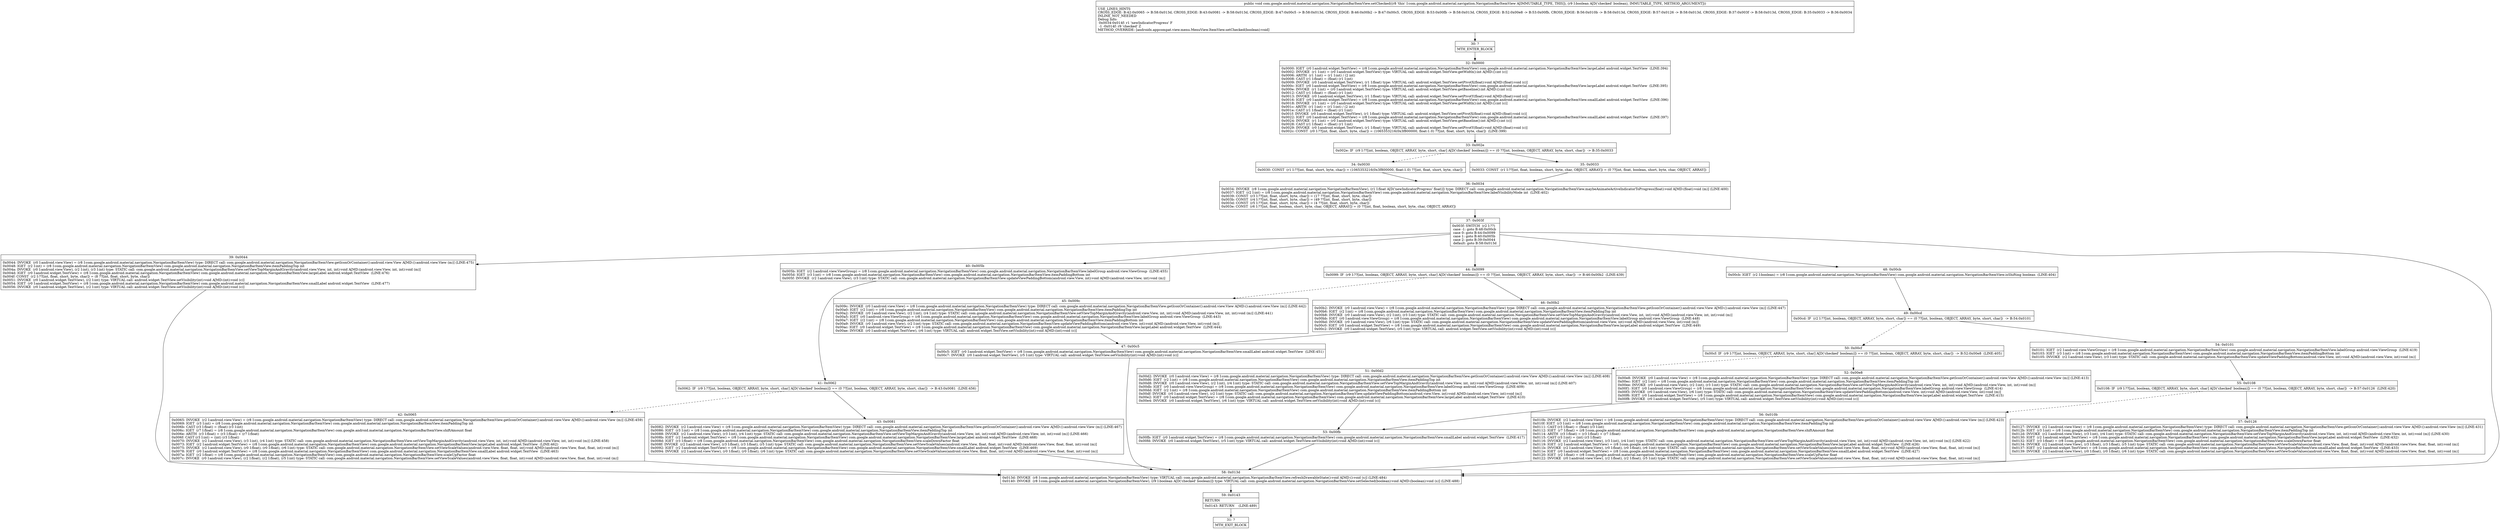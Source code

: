 digraph "CFG forcom.google.android.material.navigation.NavigationBarItemView.setChecked(Z)V" {
Node_30 [shape=record,label="{30\:\ ?|MTH_ENTER_BLOCK\l}"];
Node_32 [shape=record,label="{32\:\ 0x0000|0x0000: IGET  (r0 I:android.widget.TextView) = (r8 I:com.google.android.material.navigation.NavigationBarItemView) com.google.android.material.navigation.NavigationBarItemView.largeLabel android.widget.TextView  (LINE:394)\l0x0002: INVOKE  (r1 I:int) = (r0 I:android.widget.TextView) type: VIRTUAL call: android.widget.TextView.getWidth():int A[MD:():int (c)]\l0x0006: ARITH  (r1 I:int) = (r1 I:int) \/ (2 int) \l0x0008: CAST (r1 I:float) = (float) (r1 I:int) \l0x0009: INVOKE  (r0 I:android.widget.TextView), (r1 I:float) type: VIRTUAL call: android.widget.TextView.setPivotX(float):void A[MD:(float):void (c)]\l0x000c: IGET  (r0 I:android.widget.TextView) = (r8 I:com.google.android.material.navigation.NavigationBarItemView) com.google.android.material.navigation.NavigationBarItemView.largeLabel android.widget.TextView  (LINE:395)\l0x000e: INVOKE  (r1 I:int) = (r0 I:android.widget.TextView) type: VIRTUAL call: android.widget.TextView.getBaseline():int A[MD:():int (c)]\l0x0012: CAST (r1 I:float) = (float) (r1 I:int) \l0x0013: INVOKE  (r0 I:android.widget.TextView), (r1 I:float) type: VIRTUAL call: android.widget.TextView.setPivotY(float):void A[MD:(float):void (c)]\l0x0016: IGET  (r0 I:android.widget.TextView) = (r8 I:com.google.android.material.navigation.NavigationBarItemView) com.google.android.material.navigation.NavigationBarItemView.smallLabel android.widget.TextView  (LINE:396)\l0x0018: INVOKE  (r1 I:int) = (r0 I:android.widget.TextView) type: VIRTUAL call: android.widget.TextView.getWidth():int A[MD:():int (c)]\l0x001c: ARITH  (r1 I:int) = (r1 I:int) \/ (2 int) \l0x001e: CAST (r1 I:float) = (float) (r1 I:int) \l0x001f: INVOKE  (r0 I:android.widget.TextView), (r1 I:float) type: VIRTUAL call: android.widget.TextView.setPivotX(float):void A[MD:(float):void (c)]\l0x0022: IGET  (r0 I:android.widget.TextView) = (r8 I:com.google.android.material.navigation.NavigationBarItemView) com.google.android.material.navigation.NavigationBarItemView.smallLabel android.widget.TextView  (LINE:397)\l0x0024: INVOKE  (r1 I:int) = (r0 I:android.widget.TextView) type: VIRTUAL call: android.widget.TextView.getBaseline():int A[MD:():int (c)]\l0x0028: CAST (r1 I:float) = (float) (r1 I:int) \l0x0029: INVOKE  (r0 I:android.widget.TextView), (r1 I:float) type: VIRTUAL call: android.widget.TextView.setPivotY(float):void A[MD:(float):void (c)]\l0x002c: CONST  (r0 I:??[int, float, short, byte, char]) = (1065353216(0x3f800000, float:1.0) ??[int, float, short, byte, char])  (LINE:399)\l}"];
Node_33 [shape=record,label="{33\:\ 0x002e|0x002e: IF  (r9 I:??[int, boolean, OBJECT, ARRAY, byte, short, char] A[D('checked' boolean)]) == (0 ??[int, boolean, OBJECT, ARRAY, byte, short, char])  \-\> B:35:0x0033 \l}"];
Node_34 [shape=record,label="{34\:\ 0x0030|0x0030: CONST  (r1 I:??[int, float, short, byte, char]) = (1065353216(0x3f800000, float:1.0) ??[int, float, short, byte, char]) \l}"];
Node_36 [shape=record,label="{36\:\ 0x0034|0x0034: INVOKE  (r8 I:com.google.android.material.navigation.NavigationBarItemView), (r1 I:float A[D('newIndicatorProgress' float)]) type: DIRECT call: com.google.android.material.navigation.NavigationBarItemView.maybeAnimateActiveIndicatorToProgress(float):void A[MD:(float):void (m)] (LINE:400)\l0x0037: IGET  (r2 I:int) = (r8 I:com.google.android.material.navigation.NavigationBarItemView) com.google.android.material.navigation.NavigationBarItemView.labelVisibilityMode int  (LINE:402)\l0x0039: CONST  (r3 I:??[int, float, short, byte, char]) = (17 ??[int, float, short, byte, char]) \l0x003b: CONST  (r4 I:??[int, float, short, byte, char]) = (49 ??[int, float, short, byte, char]) \l0x003d: CONST  (r5 I:??[int, float, short, byte, char]) = (4 ??[int, float, short, byte, char]) \l0x003e: CONST  (r6 I:??[int, float, boolean, short, byte, char, OBJECT, ARRAY]) = (0 ??[int, float, boolean, short, byte, char, OBJECT, ARRAY]) \l}"];
Node_37 [shape=record,label="{37\:\ 0x003f|0x003f: SWITCH  (r2 I:??)\l case \-1: goto B:48:0x00cb\l case 0: goto B:44:0x0099\l case 1: goto B:40:0x005b\l case 2: goto B:39:0x0044\l default: goto B:58:0x013d \l}"];
Node_39 [shape=record,label="{39\:\ 0x0044|0x0044: INVOKE  (r0 I:android.view.View) = (r8 I:com.google.android.material.navigation.NavigationBarItemView) type: DIRECT call: com.google.android.material.navigation.NavigationBarItemView.getIconOrContainer():android.view.View A[MD:():android.view.View (m)] (LINE:475)\l0x0048: IGET  (r2 I:int) = (r8 I:com.google.android.material.navigation.NavigationBarItemView) com.google.android.material.navigation.NavigationBarItemView.itemPaddingTop int \l0x004a: INVOKE  (r0 I:android.view.View), (r2 I:int), (r3 I:int) type: STATIC call: com.google.android.material.navigation.NavigationBarItemView.setViewTopMarginAndGravity(android.view.View, int, int):void A[MD:(android.view.View, int, int):void (m)]\l0x004d: IGET  (r0 I:android.widget.TextView) = (r8 I:com.google.android.material.navigation.NavigationBarItemView) com.google.android.material.navigation.NavigationBarItemView.largeLabel android.widget.TextView  (LINE:476)\l0x004f: CONST  (r2 I:??[int, float, short, byte, char]) = (8 ??[int, float, short, byte, char]) \l0x0051: INVOKE  (r0 I:android.widget.TextView), (r2 I:int) type: VIRTUAL call: android.widget.TextView.setVisibility(int):void A[MD:(int):void (c)]\l0x0054: IGET  (r0 I:android.widget.TextView) = (r8 I:com.google.android.material.navigation.NavigationBarItemView) com.google.android.material.navigation.NavigationBarItemView.smallLabel android.widget.TextView  (LINE:477)\l0x0056: INVOKE  (r0 I:android.widget.TextView), (r2 I:int) type: VIRTUAL call: android.widget.TextView.setVisibility(int):void A[MD:(int):void (c)]\l}"];
Node_40 [shape=record,label="{40\:\ 0x005b|0x005b: IGET  (r2 I:android.view.ViewGroup) = (r8 I:com.google.android.material.navigation.NavigationBarItemView) com.google.android.material.navigation.NavigationBarItemView.labelGroup android.view.ViewGroup  (LINE:455)\l0x005d: IGET  (r3 I:int) = (r8 I:com.google.android.material.navigation.NavigationBarItemView) com.google.android.material.navigation.NavigationBarItemView.itemPaddingBottom int \l0x005f: INVOKE  (r2 I:android.view.View), (r3 I:int) type: STATIC call: com.google.android.material.navigation.NavigationBarItemView.updateViewPaddingBottom(android.view.View, int):void A[MD:(android.view.View, int):void (m)]\l}"];
Node_41 [shape=record,label="{41\:\ 0x0062|0x0062: IF  (r9 I:??[int, boolean, OBJECT, ARRAY, byte, short, char] A[D('checked' boolean)]) == (0 ??[int, boolean, OBJECT, ARRAY, byte, short, char])  \-\> B:43:0x0081  (LINE:456)\l}"];
Node_42 [shape=record,label="{42\:\ 0x0065|0x0065: INVOKE  (r2 I:android.view.View) = (r8 I:com.google.android.material.navigation.NavigationBarItemView) type: DIRECT call: com.google.android.material.navigation.NavigationBarItemView.getIconOrContainer():android.view.View A[MD:():android.view.View (m)] (LINE:459)\l0x0069: IGET  (r3 I:int) = (r8 I:com.google.android.material.navigation.NavigationBarItemView) com.google.android.material.navigation.NavigationBarItemView.itemPaddingTop int \l0x006b: CAST (r3 I:float) = (float) (r3 I:int) \l0x006c: IGET  (r7 I:float) = (r8 I:com.google.android.material.navigation.NavigationBarItemView) com.google.android.material.navigation.NavigationBarItemView.shiftAmount float \l0x006e: ARITH  (r3 I:float) = (r3 I:float) + (r7 I:float) \l0x006f: CAST (r3 I:int) = (int) (r3 I:float) \l0x0070: INVOKE  (r2 I:android.view.View), (r3 I:int), (r4 I:int) type: STATIC call: com.google.android.material.navigation.NavigationBarItemView.setViewTopMarginAndGravity(android.view.View, int, int):void A[MD:(android.view.View, int, int):void (m)] (LINE:458)\l0x0073: IGET  (r2 I:android.widget.TextView) = (r8 I:com.google.android.material.navigation.NavigationBarItemView) com.google.android.material.navigation.NavigationBarItemView.largeLabel android.widget.TextView  (LINE:462)\l0x0075: INVOKE  (r2 I:android.view.View), (r0 I:float), (r0 I:float), (r6 I:int) type: STATIC call: com.google.android.material.navigation.NavigationBarItemView.setViewScaleValues(android.view.View, float, float, int):void A[MD:(android.view.View, float, float, int):void (m)]\l0x0078: IGET  (r0 I:android.widget.TextView) = (r8 I:com.google.android.material.navigation.NavigationBarItemView) com.google.android.material.navigation.NavigationBarItemView.smallLabel android.widget.TextView  (LINE:463)\l0x007a: IGET  (r2 I:float) = (r8 I:com.google.android.material.navigation.NavigationBarItemView) com.google.android.material.navigation.NavigationBarItemView.scaleUpFactor float \l0x007c: INVOKE  (r0 I:android.view.View), (r2 I:float), (r2 I:float), (r5 I:int) type: STATIC call: com.google.android.material.navigation.NavigationBarItemView.setViewScaleValues(android.view.View, float, float, int):void A[MD:(android.view.View, float, float, int):void (m)]\l}"];
Node_43 [shape=record,label="{43\:\ 0x0081|0x0082: INVOKE  (r2 I:android.view.View) = (r8 I:com.google.android.material.navigation.NavigationBarItemView) type: DIRECT call: com.google.android.material.navigation.NavigationBarItemView.getIconOrContainer():android.view.View A[MD:():android.view.View (m)] (LINE:467)\l0x0086: IGET  (r3 I:int) = (r8 I:com.google.android.material.navigation.NavigationBarItemView) com.google.android.material.navigation.NavigationBarItemView.itemPaddingTop int \l0x0088: INVOKE  (r2 I:android.view.View), (r3 I:int), (r4 I:int) type: STATIC call: com.google.android.material.navigation.NavigationBarItemView.setViewTopMarginAndGravity(android.view.View, int, int):void A[MD:(android.view.View, int, int):void (m)] (LINE:466)\l0x008b: IGET  (r2 I:android.widget.TextView) = (r8 I:com.google.android.material.navigation.NavigationBarItemView) com.google.android.material.navigation.NavigationBarItemView.largeLabel android.widget.TextView  (LINE:468)\l0x008d: IGET  (r3 I:float) = (r8 I:com.google.android.material.navigation.NavigationBarItemView) com.google.android.material.navigation.NavigationBarItemView.scaleDownFactor float \l0x008f: INVOKE  (r2 I:android.view.View), (r3 I:float), (r3 I:float), (r5 I:int) type: STATIC call: com.google.android.material.navigation.NavigationBarItemView.setViewScaleValues(android.view.View, float, float, int):void A[MD:(android.view.View, float, float, int):void (m)]\l0x0092: IGET  (r2 I:android.widget.TextView) = (r8 I:com.google.android.material.navigation.NavigationBarItemView) com.google.android.material.navigation.NavigationBarItemView.smallLabel android.widget.TextView  (LINE:469)\l0x0094: INVOKE  (r2 I:android.view.View), (r0 I:float), (r0 I:float), (r6 I:int) type: STATIC call: com.google.android.material.navigation.NavigationBarItemView.setViewScaleValues(android.view.View, float, float, int):void A[MD:(android.view.View, float, float, int):void (m)]\l}"];
Node_44 [shape=record,label="{44\:\ 0x0099|0x0099: IF  (r9 I:??[int, boolean, OBJECT, ARRAY, byte, short, char] A[D('checked' boolean)]) == (0 ??[int, boolean, OBJECT, ARRAY, byte, short, char])  \-\> B:46:0x00b2  (LINE:439)\l}"];
Node_45 [shape=record,label="{45\:\ 0x009c|0x009c: INVOKE  (r0 I:android.view.View) = (r8 I:com.google.android.material.navigation.NavigationBarItemView) type: DIRECT call: com.google.android.material.navigation.NavigationBarItemView.getIconOrContainer():android.view.View A[MD:():android.view.View (m)] (LINE:442)\l0x00a0: IGET  (r2 I:int) = (r8 I:com.google.android.material.navigation.NavigationBarItemView) com.google.android.material.navigation.NavigationBarItemView.itemPaddingTop int \l0x00a2: INVOKE  (r0 I:android.view.View), (r2 I:int), (r4 I:int) type: STATIC call: com.google.android.material.navigation.NavigationBarItemView.setViewTopMarginAndGravity(android.view.View, int, int):void A[MD:(android.view.View, int, int):void (m)] (LINE:441)\l0x00a5: IGET  (r0 I:android.view.ViewGroup) = (r8 I:com.google.android.material.navigation.NavigationBarItemView) com.google.android.material.navigation.NavigationBarItemView.labelGroup android.view.ViewGroup  (LINE:443)\l0x00a7: IGET  (r2 I:int) = (r8 I:com.google.android.material.navigation.NavigationBarItemView) com.google.android.material.navigation.NavigationBarItemView.itemPaddingBottom int \l0x00a9: INVOKE  (r0 I:android.view.View), (r2 I:int) type: STATIC call: com.google.android.material.navigation.NavigationBarItemView.updateViewPaddingBottom(android.view.View, int):void A[MD:(android.view.View, int):void (m)]\l0x00ac: IGET  (r0 I:android.widget.TextView) = (r8 I:com.google.android.material.navigation.NavigationBarItemView) com.google.android.material.navigation.NavigationBarItemView.largeLabel android.widget.TextView  (LINE:444)\l0x00ae: INVOKE  (r0 I:android.widget.TextView), (r6 I:int) type: VIRTUAL call: android.widget.TextView.setVisibility(int):void A[MD:(int):void (c)]\l}"];
Node_47 [shape=record,label="{47\:\ 0x00c5|0x00c5: IGET  (r0 I:android.widget.TextView) = (r8 I:com.google.android.material.navigation.NavigationBarItemView) com.google.android.material.navigation.NavigationBarItemView.smallLabel android.widget.TextView  (LINE:451)\l0x00c7: INVOKE  (r0 I:android.widget.TextView), (r5 I:int) type: VIRTUAL call: android.widget.TextView.setVisibility(int):void A[MD:(int):void (c)]\l}"];
Node_46 [shape=record,label="{46\:\ 0x00b2|0x00b2: INVOKE  (r0 I:android.view.View) = (r8 I:com.google.android.material.navigation.NavigationBarItemView) type: DIRECT call: com.google.android.material.navigation.NavigationBarItemView.getIconOrContainer():android.view.View A[MD:():android.view.View (m)] (LINE:447)\l0x00b6: IGET  (r2 I:int) = (r8 I:com.google.android.material.navigation.NavigationBarItemView) com.google.android.material.navigation.NavigationBarItemView.itemPaddingTop int \l0x00b8: INVOKE  (r0 I:android.view.View), (r2 I:int), (r3 I:int) type: STATIC call: com.google.android.material.navigation.NavigationBarItemView.setViewTopMarginAndGravity(android.view.View, int, int):void A[MD:(android.view.View, int, int):void (m)]\l0x00bb: IGET  (r0 I:android.view.ViewGroup) = (r8 I:com.google.android.material.navigation.NavigationBarItemView) com.google.android.material.navigation.NavigationBarItemView.labelGroup android.view.ViewGroup  (LINE:448)\l0x00bd: INVOKE  (r0 I:android.view.View), (r6 I:int) type: STATIC call: com.google.android.material.navigation.NavigationBarItemView.updateViewPaddingBottom(android.view.View, int):void A[MD:(android.view.View, int):void (m)]\l0x00c0: IGET  (r0 I:android.widget.TextView) = (r8 I:com.google.android.material.navigation.NavigationBarItemView) com.google.android.material.navigation.NavigationBarItemView.largeLabel android.widget.TextView  (LINE:449)\l0x00c2: INVOKE  (r0 I:android.widget.TextView), (r5 I:int) type: VIRTUAL call: android.widget.TextView.setVisibility(int):void A[MD:(int):void (c)]\l}"];
Node_48 [shape=record,label="{48\:\ 0x00cb|0x00cb: IGET  (r2 I:boolean) = (r8 I:com.google.android.material.navigation.NavigationBarItemView) com.google.android.material.navigation.NavigationBarItemView.isShifting boolean  (LINE:404)\l}"];
Node_49 [shape=record,label="{49\:\ 0x00cd|0x00cd: IF  (r2 I:??[int, boolean, OBJECT, ARRAY, byte, short, char]) == (0 ??[int, boolean, OBJECT, ARRAY, byte, short, char])  \-\> B:54:0x0101 \l}"];
Node_50 [shape=record,label="{50\:\ 0x00cf|0x00cf: IF  (r9 I:??[int, boolean, OBJECT, ARRAY, byte, short, char] A[D('checked' boolean)]) == (0 ??[int, boolean, OBJECT, ARRAY, byte, short, char])  \-\> B:52:0x00e8  (LINE:405)\l}"];
Node_51 [shape=record,label="{51\:\ 0x00d2|0x00d2: INVOKE  (r0 I:android.view.View) = (r8 I:com.google.android.material.navigation.NavigationBarItemView) type: DIRECT call: com.google.android.material.navigation.NavigationBarItemView.getIconOrContainer():android.view.View A[MD:():android.view.View (m)] (LINE:408)\l0x00d6: IGET  (r2 I:int) = (r8 I:com.google.android.material.navigation.NavigationBarItemView) com.google.android.material.navigation.NavigationBarItemView.itemPaddingTop int \l0x00d8: INVOKE  (r0 I:android.view.View), (r2 I:int), (r4 I:int) type: STATIC call: com.google.android.material.navigation.NavigationBarItemView.setViewTopMarginAndGravity(android.view.View, int, int):void A[MD:(android.view.View, int, int):void (m)] (LINE:407)\l0x00db: IGET  (r0 I:android.view.ViewGroup) = (r8 I:com.google.android.material.navigation.NavigationBarItemView) com.google.android.material.navigation.NavigationBarItemView.labelGroup android.view.ViewGroup  (LINE:409)\l0x00dd: IGET  (r2 I:int) = (r8 I:com.google.android.material.navigation.NavigationBarItemView) com.google.android.material.navigation.NavigationBarItemView.itemPaddingBottom int \l0x00df: INVOKE  (r0 I:android.view.View), (r2 I:int) type: STATIC call: com.google.android.material.navigation.NavigationBarItemView.updateViewPaddingBottom(android.view.View, int):void A[MD:(android.view.View, int):void (m)]\l0x00e2: IGET  (r0 I:android.widget.TextView) = (r8 I:com.google.android.material.navigation.NavigationBarItemView) com.google.android.material.navigation.NavigationBarItemView.largeLabel android.widget.TextView  (LINE:410)\l0x00e4: INVOKE  (r0 I:android.widget.TextView), (r6 I:int) type: VIRTUAL call: android.widget.TextView.setVisibility(int):void A[MD:(int):void (c)]\l}"];
Node_53 [shape=record,label="{53\:\ 0x00fb|0x00fb: IGET  (r0 I:android.widget.TextView) = (r8 I:com.google.android.material.navigation.NavigationBarItemView) com.google.android.material.navigation.NavigationBarItemView.smallLabel android.widget.TextView  (LINE:417)\l0x00fd: INVOKE  (r0 I:android.widget.TextView), (r5 I:int) type: VIRTUAL call: android.widget.TextView.setVisibility(int):void A[MD:(int):void (c)]\l}"];
Node_52 [shape=record,label="{52\:\ 0x00e8|0x00e8: INVOKE  (r0 I:android.view.View) = (r8 I:com.google.android.material.navigation.NavigationBarItemView) type: DIRECT call: com.google.android.material.navigation.NavigationBarItemView.getIconOrContainer():android.view.View A[MD:():android.view.View (m)] (LINE:413)\l0x00ec: IGET  (r2 I:int) = (r8 I:com.google.android.material.navigation.NavigationBarItemView) com.google.android.material.navigation.NavigationBarItemView.itemPaddingTop int \l0x00ee: INVOKE  (r0 I:android.view.View), (r2 I:int), (r3 I:int) type: STATIC call: com.google.android.material.navigation.NavigationBarItemView.setViewTopMarginAndGravity(android.view.View, int, int):void A[MD:(android.view.View, int, int):void (m)]\l0x00f1: IGET  (r0 I:android.view.ViewGroup) = (r8 I:com.google.android.material.navigation.NavigationBarItemView) com.google.android.material.navigation.NavigationBarItemView.labelGroup android.view.ViewGroup  (LINE:414)\l0x00f3: INVOKE  (r0 I:android.view.View), (r6 I:int) type: STATIC call: com.google.android.material.navigation.NavigationBarItemView.updateViewPaddingBottom(android.view.View, int):void A[MD:(android.view.View, int):void (m)]\l0x00f6: IGET  (r0 I:android.widget.TextView) = (r8 I:com.google.android.material.navigation.NavigationBarItemView) com.google.android.material.navigation.NavigationBarItemView.largeLabel android.widget.TextView  (LINE:415)\l0x00f8: INVOKE  (r0 I:android.widget.TextView), (r5 I:int) type: VIRTUAL call: android.widget.TextView.setVisibility(int):void A[MD:(int):void (c)]\l}"];
Node_54 [shape=record,label="{54\:\ 0x0101|0x0101: IGET  (r2 I:android.view.ViewGroup) = (r8 I:com.google.android.material.navigation.NavigationBarItemView) com.google.android.material.navigation.NavigationBarItemView.labelGroup android.view.ViewGroup  (LINE:419)\l0x0103: IGET  (r3 I:int) = (r8 I:com.google.android.material.navigation.NavigationBarItemView) com.google.android.material.navigation.NavigationBarItemView.itemPaddingBottom int \l0x0105: INVOKE  (r2 I:android.view.View), (r3 I:int) type: STATIC call: com.google.android.material.navigation.NavigationBarItemView.updateViewPaddingBottom(android.view.View, int):void A[MD:(android.view.View, int):void (m)]\l}"];
Node_55 [shape=record,label="{55\:\ 0x0108|0x0108: IF  (r9 I:??[int, boolean, OBJECT, ARRAY, byte, short, char] A[D('checked' boolean)]) == (0 ??[int, boolean, OBJECT, ARRAY, byte, short, char])  \-\> B:57:0x0126  (LINE:420)\l}"];
Node_56 [shape=record,label="{56\:\ 0x010b|0x010b: INVOKE  (r2 I:android.view.View) = (r8 I:com.google.android.material.navigation.NavigationBarItemView) type: DIRECT call: com.google.android.material.navigation.NavigationBarItemView.getIconOrContainer():android.view.View A[MD:():android.view.View (m)] (LINE:423)\l0x010f: IGET  (r3 I:int) = (r8 I:com.google.android.material.navigation.NavigationBarItemView) com.google.android.material.navigation.NavigationBarItemView.itemPaddingTop int \l0x0111: CAST (r3 I:float) = (float) (r3 I:int) \l0x0112: IGET  (r7 I:float) = (r8 I:com.google.android.material.navigation.NavigationBarItemView) com.google.android.material.navigation.NavigationBarItemView.shiftAmount float \l0x0114: ARITH  (r3 I:float) = (r3 I:float) + (r7 I:float) \l0x0115: CAST (r3 I:int) = (int) (r3 I:float) \l0x0116: INVOKE  (r2 I:android.view.View), (r3 I:int), (r4 I:int) type: STATIC call: com.google.android.material.navigation.NavigationBarItemView.setViewTopMarginAndGravity(android.view.View, int, int):void A[MD:(android.view.View, int, int):void (m)] (LINE:422)\l0x0119: IGET  (r2 I:android.widget.TextView) = (r8 I:com.google.android.material.navigation.NavigationBarItemView) com.google.android.material.navigation.NavigationBarItemView.largeLabel android.widget.TextView  (LINE:426)\l0x011b: INVOKE  (r2 I:android.view.View), (r0 I:float), (r0 I:float), (r6 I:int) type: STATIC call: com.google.android.material.navigation.NavigationBarItemView.setViewScaleValues(android.view.View, float, float, int):void A[MD:(android.view.View, float, float, int):void (m)]\l0x011e: IGET  (r0 I:android.widget.TextView) = (r8 I:com.google.android.material.navigation.NavigationBarItemView) com.google.android.material.navigation.NavigationBarItemView.smallLabel android.widget.TextView  (LINE:427)\l0x0120: IGET  (r2 I:float) = (r8 I:com.google.android.material.navigation.NavigationBarItemView) com.google.android.material.navigation.NavigationBarItemView.scaleUpFactor float \l0x0122: INVOKE  (r0 I:android.view.View), (r2 I:float), (r2 I:float), (r5 I:int) type: STATIC call: com.google.android.material.navigation.NavigationBarItemView.setViewScaleValues(android.view.View, float, float, int):void A[MD:(android.view.View, float, float, int):void (m)]\l}"];
Node_57 [shape=record,label="{57\:\ 0x0126|0x0127: INVOKE  (r2 I:android.view.View) = (r8 I:com.google.android.material.navigation.NavigationBarItemView) type: DIRECT call: com.google.android.material.navigation.NavigationBarItemView.getIconOrContainer():android.view.View A[MD:():android.view.View (m)] (LINE:431)\l0x012b: IGET  (r3 I:int) = (r8 I:com.google.android.material.navigation.NavigationBarItemView) com.google.android.material.navigation.NavigationBarItemView.itemPaddingTop int \l0x012d: INVOKE  (r2 I:android.view.View), (r3 I:int), (r4 I:int) type: STATIC call: com.google.android.material.navigation.NavigationBarItemView.setViewTopMarginAndGravity(android.view.View, int, int):void A[MD:(android.view.View, int, int):void (m)] (LINE:430)\l0x0130: IGET  (r2 I:android.widget.TextView) = (r8 I:com.google.android.material.navigation.NavigationBarItemView) com.google.android.material.navigation.NavigationBarItemView.largeLabel android.widget.TextView  (LINE:432)\l0x0132: IGET  (r3 I:float) = (r8 I:com.google.android.material.navigation.NavigationBarItemView) com.google.android.material.navigation.NavigationBarItemView.scaleDownFactor float \l0x0134: INVOKE  (r2 I:android.view.View), (r3 I:float), (r3 I:float), (r5 I:int) type: STATIC call: com.google.android.material.navigation.NavigationBarItemView.setViewScaleValues(android.view.View, float, float, int):void A[MD:(android.view.View, float, float, int):void (m)]\l0x0137: IGET  (r2 I:android.widget.TextView) = (r8 I:com.google.android.material.navigation.NavigationBarItemView) com.google.android.material.navigation.NavigationBarItemView.smallLabel android.widget.TextView  (LINE:433)\l0x0139: INVOKE  (r2 I:android.view.View), (r0 I:float), (r0 I:float), (r6 I:int) type: STATIC call: com.google.android.material.navigation.NavigationBarItemView.setViewScaleValues(android.view.View, float, float, int):void A[MD:(android.view.View, float, float, int):void (m)]\l}"];
Node_58 [shape=record,label="{58\:\ 0x013d|0x013d: INVOKE  (r8 I:com.google.android.material.navigation.NavigationBarItemView) type: VIRTUAL call: com.google.android.material.navigation.NavigationBarItemView.refreshDrawableState():void A[MD:():void (s)] (LINE:484)\l0x0140: INVOKE  (r8 I:com.google.android.material.navigation.NavigationBarItemView), (r9 I:boolean A[D('checked' boolean)]) type: VIRTUAL call: com.google.android.material.navigation.NavigationBarItemView.setSelected(boolean):void A[MD:(boolean):void (s)] (LINE:488)\l}"];
Node_59 [shape=record,label="{59\:\ 0x0143|RETURN\l|0x0143: RETURN    (LINE:489)\l}"];
Node_31 [shape=record,label="{31\:\ ?|MTH_EXIT_BLOCK\l}"];
Node_35 [shape=record,label="{35\:\ 0x0033|0x0033: CONST  (r1 I:??[int, float, boolean, short, byte, char, OBJECT, ARRAY]) = (0 ??[int, float, boolean, short, byte, char, OBJECT, ARRAY]) \l}"];
MethodNode[shape=record,label="{public void com.google.android.material.navigation.NavigationBarItemView.setChecked((r8 'this' I:com.google.android.material.navigation.NavigationBarItemView A[IMMUTABLE_TYPE, THIS]), (r9 I:boolean A[D('checked' boolean), IMMUTABLE_TYPE, METHOD_ARGUMENT]))  | USE_LINES_HINTS\lCROSS_EDGE: B:42:0x0065 \-\> B:58:0x013d, CROSS_EDGE: B:43:0x0081 \-\> B:58:0x013d, CROSS_EDGE: B:47:0x00c5 \-\> B:58:0x013d, CROSS_EDGE: B:46:0x00b2 \-\> B:47:0x00c5, CROSS_EDGE: B:53:0x00fb \-\> B:58:0x013d, CROSS_EDGE: B:52:0x00e8 \-\> B:53:0x00fb, CROSS_EDGE: B:56:0x010b \-\> B:58:0x013d, CROSS_EDGE: B:57:0x0126 \-\> B:58:0x013d, CROSS_EDGE: B:37:0x003f \-\> B:58:0x013d, CROSS_EDGE: B:35:0x0033 \-\> B:36:0x0034\lINLINE_NOT_NEEDED\lDebug Info:\l  0x0034\-0x014f: r1 'newIndicatorProgress' F\l  \-1 \-0x014f: r9 'checked' Z\lMETHOD_OVERRIDE: [androidx.appcompat.view.menu.MenuView.ItemView.setChecked(boolean):void]\l}"];
MethodNode -> Node_30;Node_30 -> Node_32;
Node_32 -> Node_33;
Node_33 -> Node_34[style=dashed];
Node_33 -> Node_35;
Node_34 -> Node_36;
Node_36 -> Node_37;
Node_37 -> Node_39;
Node_37 -> Node_40;
Node_37 -> Node_44;
Node_37 -> Node_48;
Node_37 -> Node_58;
Node_39 -> Node_58;
Node_40 -> Node_41;
Node_41 -> Node_42[style=dashed];
Node_41 -> Node_43;
Node_42 -> Node_58;
Node_43 -> Node_58;
Node_44 -> Node_45[style=dashed];
Node_44 -> Node_46;
Node_45 -> Node_47;
Node_47 -> Node_58;
Node_46 -> Node_47;
Node_48 -> Node_49;
Node_49 -> Node_50[style=dashed];
Node_49 -> Node_54;
Node_50 -> Node_51[style=dashed];
Node_50 -> Node_52;
Node_51 -> Node_53;
Node_53 -> Node_58;
Node_52 -> Node_53;
Node_54 -> Node_55;
Node_55 -> Node_56[style=dashed];
Node_55 -> Node_57;
Node_56 -> Node_58;
Node_57 -> Node_58;
Node_58 -> Node_59;
Node_59 -> Node_31;
Node_35 -> Node_36;
}


